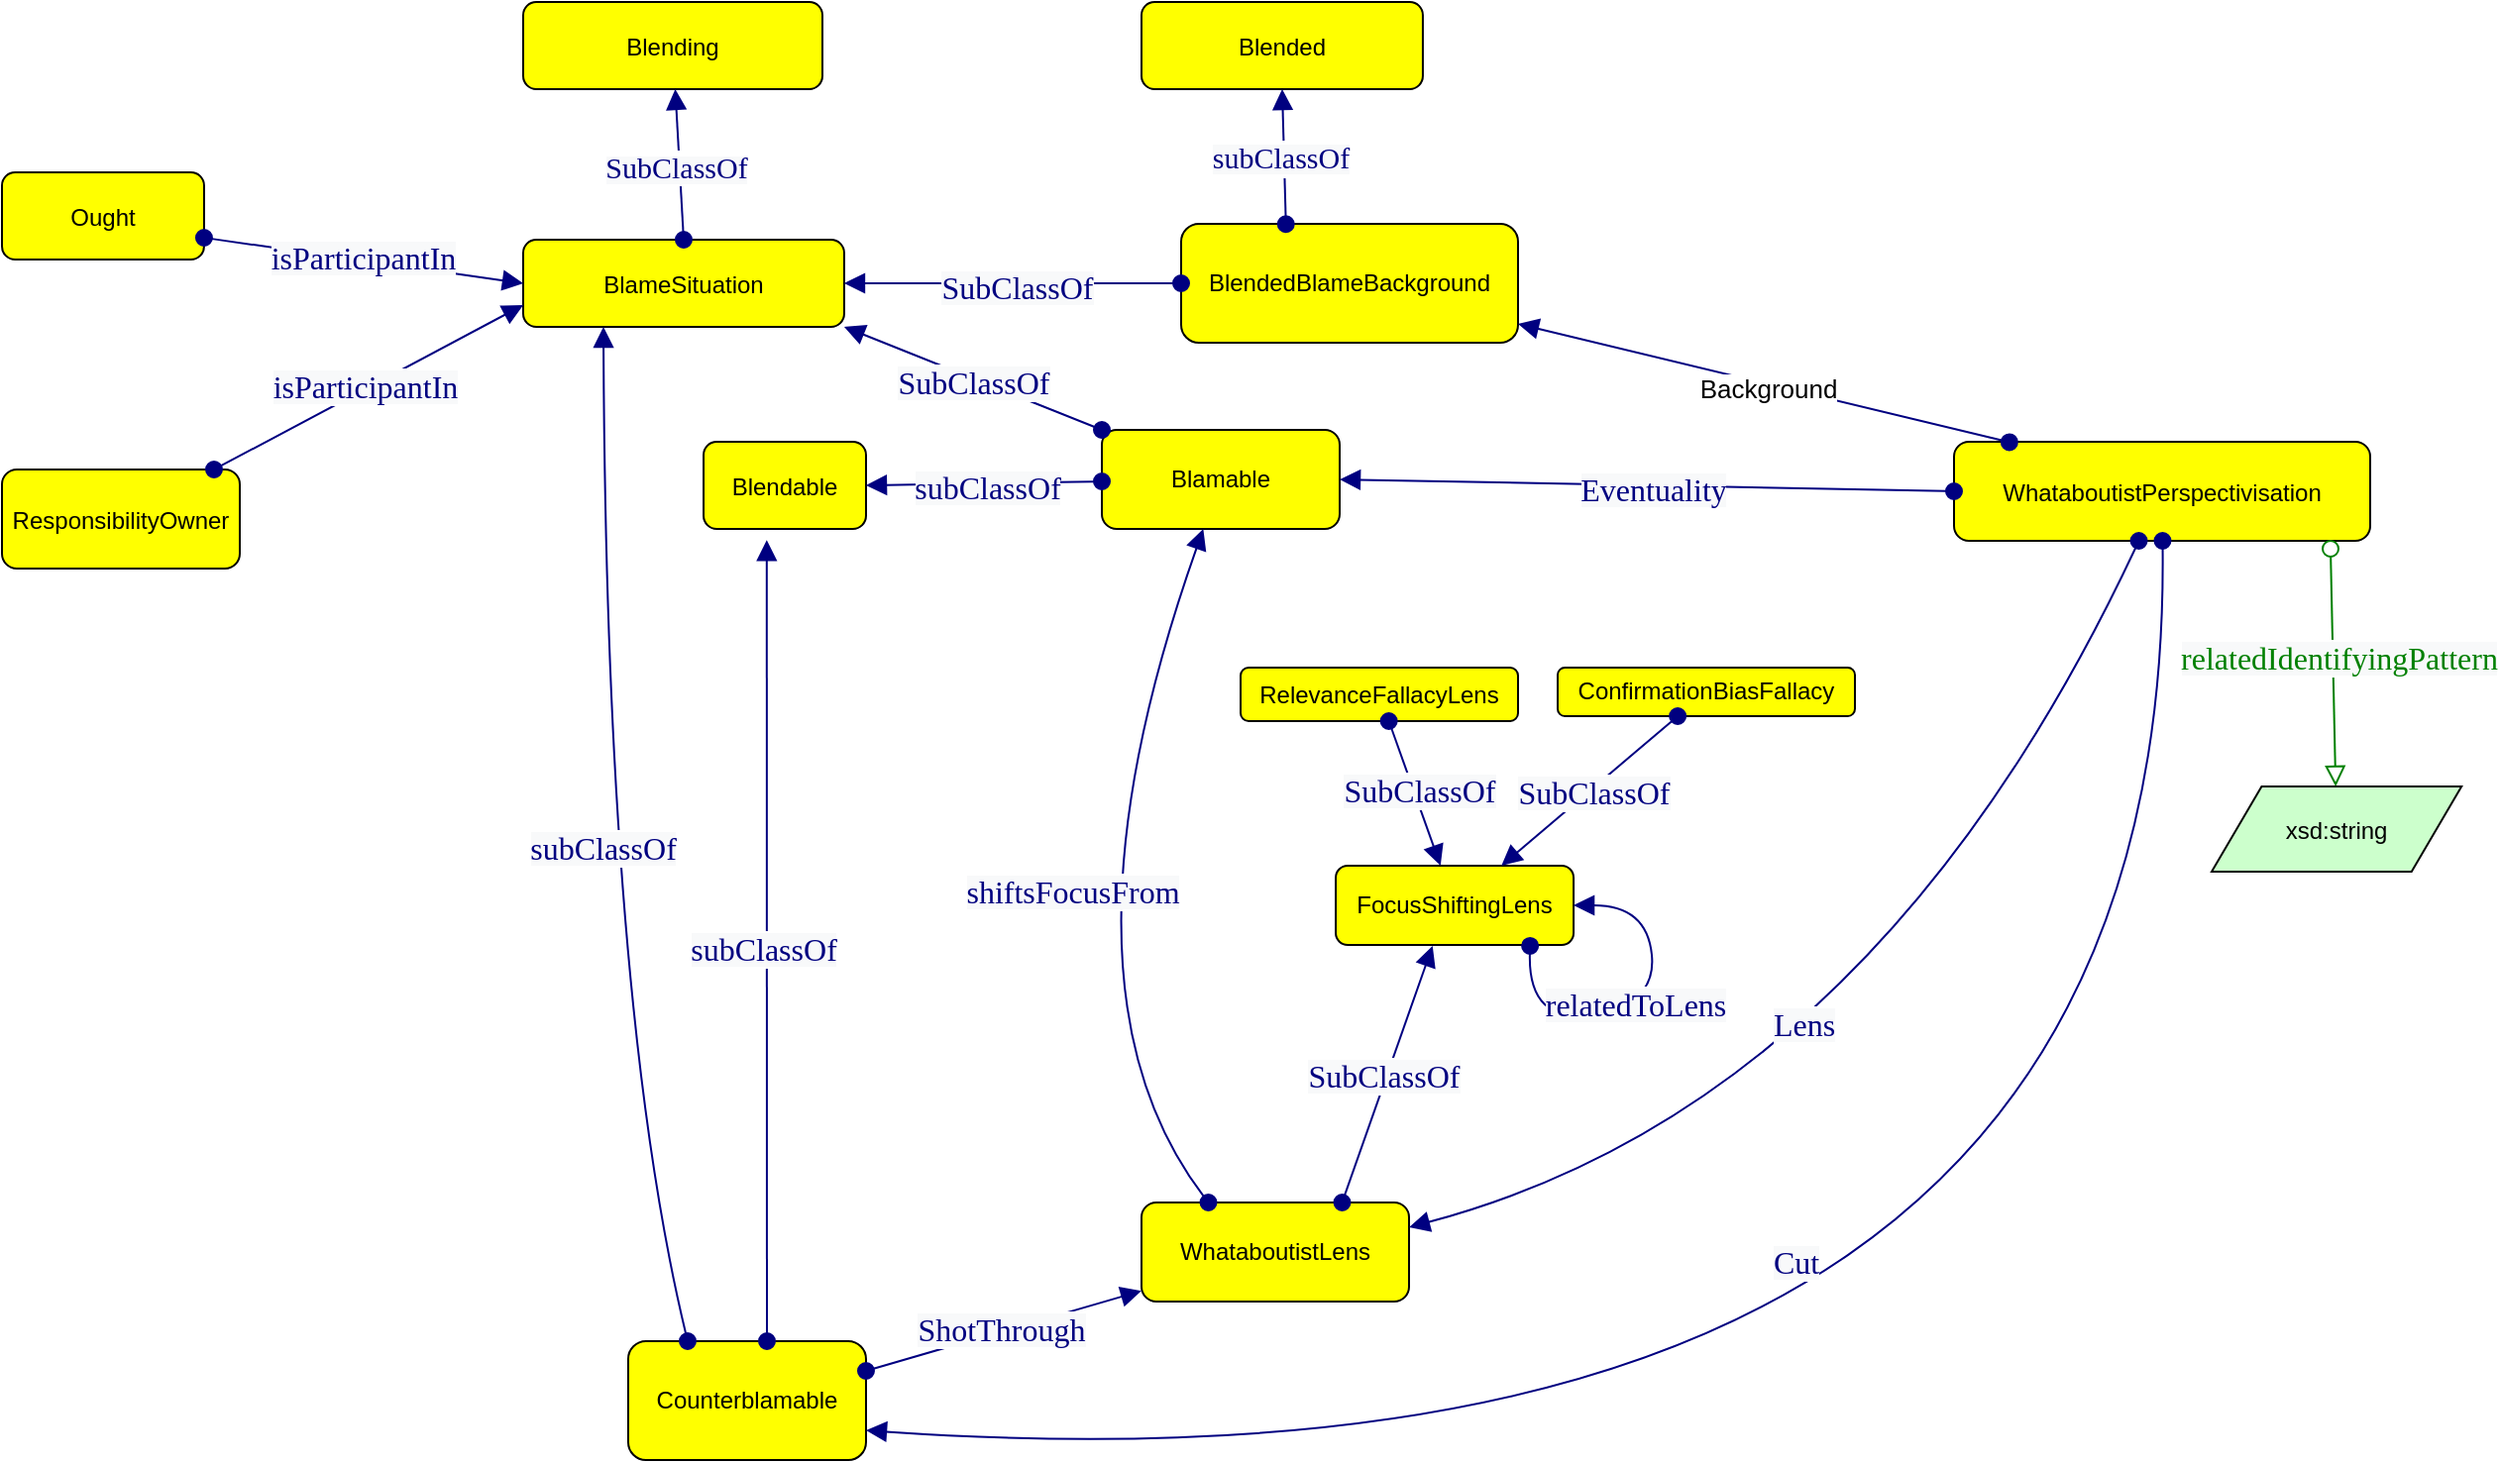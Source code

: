<mxfile version="24.4.9" type="device">
  <diagram id="R2lEEEUBdFMjLlhIrx00" name="Page-1">
    <mxGraphModel dx="2875" dy="1078" grid="0" gridSize="10" guides="1" tooltips="1" connect="1" arrows="1" fold="1" page="1" pageScale="1" pageWidth="850" pageHeight="1100" math="0" shadow="0" extFonts="Permanent Marker^https://fonts.googleapis.com/css?family=Permanent+Marker">
      <root>
        <mxCell id="0" />
        <mxCell id="1" parent="0" />
        <mxCell id="LlDNR6XAPYhluXSXyMA1-138" value="WhataboutistPerspectivisation" style="graphMlID=n4;shape=rect;rounded=1;arcsize=30;fillColor=#ffff00;strokeColor=#000000;strokeWidth=1.0" parent="1" vertex="1">
          <mxGeometry x="560" y="296" width="210" height="50" as="geometry" />
        </mxCell>
        <mxCell id="LlDNR6XAPYhluXSXyMA1-139" value="Counterblamable" style="whiteSpace=wrap;html=1;fillColor=#ffff00;strokeColor=#000000;rounded=1;strokeWidth=1;" parent="1" vertex="1">
          <mxGeometry x="-109.01" y="750" width="120" height="60" as="geometry" />
        </mxCell>
        <mxCell id="LlDNR6XAPYhluXSXyMA1-141" value="" style="graphMlID=e0;rounded=0;endArrow=block;strokeColor=#000080;strokeWidth=1.0;startArrow=oval;startFill=1;endFill=1;fontSize=12;startSize=8;endSize=8;curved=1;entryX=1;entryY=0.75;entryDx=0;entryDy=0;" parent="1" source="LlDNR6XAPYhluXSXyMA1-138" target="LlDNR6XAPYhluXSXyMA1-139" edge="1">
          <mxGeometry relative="1" as="geometry">
            <mxPoint x="390" y="310.082" as="sourcePoint" />
            <mxPoint x="650" y="650" as="targetPoint" />
            <Array as="points">
              <mxPoint x="670" y="840" />
            </Array>
          </mxGeometry>
        </mxCell>
        <mxCell id="LlDNR6XAPYhluXSXyMA1-230" value="&lt;span style=&quot;color: rgb(0, 0, 128); font-family: dialog; font-size: 16px; background-color: rgb(248, 249, 250);&quot;&gt;Cut&lt;/span&gt;" style="edgeLabel;html=1;align=center;verticalAlign=middle;resizable=0;points=[];fontSize=14;" parent="LlDNR6XAPYhluXSXyMA1-141" vertex="1" connectable="0">
          <mxGeometry x="0.2" y="-117" relative="1" as="geometry">
            <mxPoint as="offset" />
          </mxGeometry>
        </mxCell>
        <mxCell id="LlDNR6XAPYhluXSXyMA1-143" value="Blamable" style="whiteSpace=wrap;html=1;fillColor=#ffff00;strokeColor=#000000;rounded=1;strokeWidth=1;" parent="1" vertex="1">
          <mxGeometry x="130" y="290" width="120" height="50" as="geometry" />
        </mxCell>
        <mxCell id="LlDNR6XAPYhluXSXyMA1-144" value="" style="graphMlID=e0;rounded=0;endArrow=block;strokeColor=#000080;strokeWidth=1.0;startArrow=oval;startFill=1;endFill=1;fontSize=12;startSize=8;endSize=8;curved=1;entryX=1;entryY=0.5;entryDx=0;entryDy=0;exitX=0;exitY=0.5;exitDx=0;exitDy=0;" parent="1" source="LlDNR6XAPYhluXSXyMA1-138" target="LlDNR6XAPYhluXSXyMA1-143" edge="1">
          <mxGeometry relative="1" as="geometry">
            <mxPoint x="480" y="200" as="sourcePoint" />
            <mxPoint x="601" y="200" as="targetPoint" />
          </mxGeometry>
        </mxCell>
        <mxCell id="LlDNR6XAPYhluXSXyMA1-145" value="&lt;font face=&quot;dialog&quot; color=&quot;#000080&quot;&gt;&lt;span style=&quot;font-size: 16px; background-color: rgb(248, 249, 250);&quot;&gt;Eventuality&lt;/span&gt;&lt;/font&gt;" style="text;html=1;align=center;verticalAlign=middle;resizable=0;points=[];labelBackgroundColor=#ffffff;" parent="LlDNR6XAPYhluXSXyMA1-144" vertex="1" connectable="0">
          <mxGeometry x="-0.017" y="2" relative="1" as="geometry">
            <mxPoint as="offset" />
          </mxGeometry>
        </mxCell>
        <mxCell id="LlDNR6XAPYhluXSXyMA1-147" value="WhataboutistLens" style="whiteSpace=wrap;html=1;fillColor=#ffff00;strokeColor=#000000;rounded=1;strokeWidth=1;" parent="1" vertex="1">
          <mxGeometry x="150" y="680" width="135" height="50" as="geometry" />
        </mxCell>
        <mxCell id="LlDNR6XAPYhluXSXyMA1-148" value="" style="graphMlID=e0;rounded=0;endArrow=block;strokeColor=#000080;strokeWidth=1.0;startArrow=oval;startFill=1;endFill=1;fontSize=12;startSize=8;endSize=8;curved=1;entryX=1;entryY=0.25;entryDx=0;entryDy=0;" parent="1" source="LlDNR6XAPYhluXSXyMA1-138" target="LlDNR6XAPYhluXSXyMA1-147" edge="1">
          <mxGeometry relative="1" as="geometry">
            <mxPoint x="520" y="520" as="sourcePoint" />
            <mxPoint x="721" y="430" as="targetPoint" />
            <Array as="points">
              <mxPoint x="520" y="630" />
            </Array>
          </mxGeometry>
        </mxCell>
        <mxCell id="LlDNR6XAPYhluXSXyMA1-245" value="&lt;span style=&quot;color: rgb(0, 0, 128); font-family: dialog; font-size: 16px; background-color: rgb(248, 249, 250);&quot;&gt;Lens&lt;/span&gt;" style="edgeLabel;html=1;align=center;verticalAlign=middle;resizable=0;points=[];fontSize=12;" parent="LlDNR6XAPYhluXSXyMA1-148" vertex="1" connectable="0">
          <mxGeometry x="0.216" y="-48" relative="1" as="geometry">
            <mxPoint as="offset" />
          </mxGeometry>
        </mxCell>
        <mxCell id="LlDNR6XAPYhluXSXyMA1-151" value="" style="graphMlID=e0;rounded=0;endArrow=block;strokeColor=#000080;strokeWidth=1.0;startArrow=oval;startFill=1;endFill=1;fontSize=12;startSize=8;endSize=8;curved=1;exitX=1;exitY=0.25;exitDx=0;exitDy=0;" parent="1" source="LlDNR6XAPYhluXSXyMA1-139" target="LlDNR6XAPYhluXSXyMA1-147" edge="1">
          <mxGeometry relative="1" as="geometry">
            <mxPoint x="230" y="400" as="sourcePoint" />
            <mxPoint x="60" y="400" as="targetPoint" />
          </mxGeometry>
        </mxCell>
        <mxCell id="LlDNR6XAPYhluXSXyMA1-152" value="&lt;font face=&quot;dialog&quot; color=&quot;#000080&quot;&gt;&lt;span style=&quot;font-size: 16px; background-color: rgb(248, 249, 250);&quot;&gt;ShotThrough&lt;/span&gt;&lt;/font&gt;" style="text;html=1;align=center;verticalAlign=middle;resizable=0;points=[];labelBackgroundColor=#ffffff;" parent="LlDNR6XAPYhluXSXyMA1-151" vertex="1" connectable="0">
          <mxGeometry x="-0.017" y="2" relative="1" as="geometry">
            <mxPoint as="offset" />
          </mxGeometry>
        </mxCell>
        <mxCell id="LlDNR6XAPYhluXSXyMA1-153" value="Blendable" style="graphMlID=n4;shape=rect;rounded=1;arcsize=30;fillColor=#ffff00;strokeColor=#000000;strokeWidth=1.0" parent="1" vertex="1">
          <mxGeometry x="-70.98" y="296" width="81.968" height="44" as="geometry" />
        </mxCell>
        <mxCell id="LlDNR6XAPYhluXSXyMA1-156" value="BlameSituation" style="graphMlID=n4;shape=rect;rounded=1;arcsize=30;fillColor=#ffff00;strokeColor=#000000;strokeWidth=1.0" parent="1" vertex="1">
          <mxGeometry x="-162" y="194" width="161.97" height="44" as="geometry" />
        </mxCell>
        <mxCell id="LlDNR6XAPYhluXSXyMA1-157" value="BlendedBlameBackground" style="whiteSpace=wrap;html=1;fillColor=#ffff00;strokeColor=#000000;rounded=1;strokeWidth=1;" parent="1" vertex="1">
          <mxGeometry x="170" y="186" width="170" height="60" as="geometry" />
        </mxCell>
        <mxCell id="LlDNR6XAPYhluXSXyMA1-163" value="" style="graphMlID=e0;rounded=0;endArrow=block;strokeColor=#000080;strokeWidth=1.0;startArrow=oval;startFill=1;endFill=1;fontSize=12;startSize=8;endSize=8;curved=1;entryX=1;entryY=0.5;entryDx=0;entryDy=0;" parent="1" source="LlDNR6XAPYhluXSXyMA1-143" target="LlDNR6XAPYhluXSXyMA1-153" edge="1">
          <mxGeometry relative="1" as="geometry">
            <mxPoint x="131" y="204" as="sourcePoint" />
            <mxPoint x="130" y="160" as="targetPoint" />
          </mxGeometry>
        </mxCell>
        <mxCell id="LlDNR6XAPYhluXSXyMA1-164" value="&lt;span style=&quot;color: rgb(0 , 0 , 128) ; font-family: &amp;quot;dialog&amp;quot; ; font-size: 16px ; background-color: rgb(248 , 249 , 250)&quot;&gt;subClassOf&lt;/span&gt;" style="text;html=1;align=center;verticalAlign=middle;resizable=0;points=[];labelBackgroundColor=#ffffff;" parent="LlDNR6XAPYhluXSXyMA1-163" vertex="1" connectable="0">
          <mxGeometry x="-0.017" y="2" relative="1" as="geometry">
            <mxPoint as="offset" />
          </mxGeometry>
        </mxCell>
        <mxCell id="LlDNR6XAPYhluXSXyMA1-166" value="Blended" style="graphMlID=n4;shape=rect;rounded=1;arcsize=30;fillColor=#ffff00;strokeColor=#000000;strokeWidth=1.0" parent="1" vertex="1">
          <mxGeometry x="150.0" y="74" width="141.97" height="44" as="geometry" />
        </mxCell>
        <mxCell id="LlDNR6XAPYhluXSXyMA1-167" value="" style="graphMlID=e0;rounded=0;endArrow=block;strokeColor=#000080;strokeWidth=1.0;startArrow=oval;startFill=1;endFill=1;fontSize=12;startSize=8;endSize=8;curved=1;entryX=0.5;entryY=1;entryDx=0;entryDy=0;exitX=0.311;exitY=0.002;exitDx=0;exitDy=0;exitPerimeter=0;" parent="1" source="LlDNR6XAPYhluXSXyMA1-157" target="LlDNR6XAPYhluXSXyMA1-166" edge="1">
          <mxGeometry relative="1" as="geometry">
            <mxPoint x="210" y="110" as="sourcePoint" />
            <mxPoint x="271.97" y="118" as="targetPoint" />
          </mxGeometry>
        </mxCell>
        <mxCell id="LlDNR6XAPYhluXSXyMA1-168" value="&lt;span style=&quot;color: rgb(0, 0, 128); font-family: dialog; background-color: rgb(248, 249, 250);&quot;&gt;&lt;font style=&quot;font-size: 15px;&quot;&gt;subClassOf&lt;/font&gt;&lt;/span&gt;" style="text;html=1;align=center;verticalAlign=middle;resizable=0;points=[];labelBackgroundColor=#ffffff;fontSize=14;" parent="LlDNR6XAPYhluXSXyMA1-167" vertex="1" connectable="0">
          <mxGeometry x="-0.017" y="2" relative="1" as="geometry">
            <mxPoint as="offset" />
          </mxGeometry>
        </mxCell>
        <mxCell id="LlDNR6XAPYhluXSXyMA1-170" value="Blending" style="graphMlID=n4;shape=rect;rounded=1;arcsize=30;fillColor=#ffff00;strokeColor=#000000;strokeWidth=1.0" parent="1" vertex="1">
          <mxGeometry x="-162" y="74" width="150.99" height="44" as="geometry" />
        </mxCell>
        <mxCell id="LlDNR6XAPYhluXSXyMA1-171" value="" style="graphMlID=e0;rounded=0;endArrow=block;strokeColor=#000080;strokeWidth=1.0;startArrow=oval;startFill=1;endFill=1;fontSize=12;startSize=8;endSize=8;curved=1;exitX=0.5;exitY=0;exitDx=0;exitDy=0;" parent="1" source="LlDNR6XAPYhluXSXyMA1-156" target="LlDNR6XAPYhluXSXyMA1-170" edge="1">
          <mxGeometry relative="1" as="geometry">
            <mxPoint x="-138.925" y="-120" as="sourcePoint" />
            <mxPoint x="41" y="-150" as="targetPoint" />
          </mxGeometry>
        </mxCell>
        <mxCell id="LlDNR6XAPYhluXSXyMA1-172" value="&lt;span style=&quot;color: rgb(0, 0, 128); font-family: dialog; background-color: rgb(248, 249, 250);&quot;&gt;&lt;font style=&quot;font-size: 15px;&quot;&gt;SubClassOf&lt;/font&gt;&lt;/span&gt;" style="text;html=1;align=center;verticalAlign=middle;resizable=0;points=[];labelBackgroundColor=#ffffff;" parent="LlDNR6XAPYhluXSXyMA1-171" vertex="1" connectable="0">
          <mxGeometry x="-0.017" y="2" relative="1" as="geometry">
            <mxPoint as="offset" />
          </mxGeometry>
        </mxCell>
        <mxCell id="LlDNR6XAPYhluXSXyMA1-175" value="" style="graphMlID=e0;rounded=0;endArrow=block;strokeColor=#000080;strokeWidth=1.0;startArrow=oval;startFill=1;endFill=1;fontSize=12;startSize=8;endSize=8;curved=1;entryX=1;entryY=0.5;entryDx=0;entryDy=0;" parent="1" source="LlDNR6XAPYhluXSXyMA1-157" target="LlDNR6XAPYhluXSXyMA1-156" edge="1">
          <mxGeometry relative="1" as="geometry">
            <mxPoint x="40" y="-60" as="sourcePoint" />
            <mxPoint x="80" y="-50" as="targetPoint" />
          </mxGeometry>
        </mxCell>
        <mxCell id="LlDNR6XAPYhluXSXyMA1-176" value="&lt;span style=&quot;color: rgb(0 , 0 , 128) ; font-family: &amp;quot;dialog&amp;quot; ; font-size: 16px ; background-color: rgb(248 , 249 , 250)&quot;&gt;SubClassOf&lt;/span&gt;" style="text;html=1;align=center;verticalAlign=middle;resizable=0;points=[];labelBackgroundColor=#ffffff;" parent="LlDNR6XAPYhluXSXyMA1-175" vertex="1" connectable="0">
          <mxGeometry x="-0.017" y="2" relative="1" as="geometry">
            <mxPoint as="offset" />
          </mxGeometry>
        </mxCell>
        <mxCell id="LlDNR6XAPYhluXSXyMA1-177" value="" style="graphMlID=e0;rounded=0;endArrow=block;strokeColor=#000080;strokeWidth=1.0;startArrow=oval;startFill=1;endFill=1;fontSize=12;startSize=8;endSize=8;curved=1;entryX=0.389;entryY=1.128;entryDx=0;entryDy=0;entryPerimeter=0;" parent="1" source="LlDNR6XAPYhluXSXyMA1-139" target="LlDNR6XAPYhluXSXyMA1-153" edge="1">
          <mxGeometry relative="1" as="geometry">
            <mxPoint x="138" y="275" as="sourcePoint" />
            <mxPoint y="260" as="targetPoint" />
            <Array as="points">
              <mxPoint x="-39" y="750" />
            </Array>
          </mxGeometry>
        </mxCell>
        <mxCell id="LlDNR6XAPYhluXSXyMA1-178" value="&lt;span style=&quot;color: rgb(0 , 0 , 128) ; font-family: &amp;quot;dialog&amp;quot; ; font-size: 16px ; background-color: rgb(248 , 249 , 250)&quot;&gt;subClassOf&lt;/span&gt;" style="text;html=1;align=center;verticalAlign=middle;resizable=0;points=[];labelBackgroundColor=#ffffff;" parent="LlDNR6XAPYhluXSXyMA1-177" vertex="1" connectable="0">
          <mxGeometry x="-0.017" y="2" relative="1" as="geometry">
            <mxPoint as="offset" />
          </mxGeometry>
        </mxCell>
        <mxCell id="LlDNR6XAPYhluXSXyMA1-186" value="" style="graphMlID=e0;rounded=0;endArrow=block;strokeColor=#000080;strokeWidth=1.0;startArrow=oval;startFill=1;endFill=1;fontSize=12;startSize=8;endSize=8;curved=1;entryX=0.407;entryY=1.011;entryDx=0;entryDy=0;exitX=0.75;exitY=0;exitDx=0;exitDy=0;entryPerimeter=0;" parent="1" source="LlDNR6XAPYhluXSXyMA1-147" target="LlDNR6XAPYhluXSXyMA1-188" edge="1">
          <mxGeometry relative="1" as="geometry">
            <mxPoint x="400" y="-70" as="sourcePoint" />
            <mxPoint x="530" y="-50" as="targetPoint" />
          </mxGeometry>
        </mxCell>
        <mxCell id="LlDNR6XAPYhluXSXyMA1-187" value="&lt;font face=&quot;dialog&quot; color=&quot;#000080&quot;&gt;&lt;span style=&quot;font-size: 16px; background-color: rgb(248, 249, 250);&quot;&gt;SubClassOf&lt;/span&gt;&lt;/font&gt;" style="text;html=1;align=center;verticalAlign=middle;resizable=0;points=[];labelBackgroundColor=#ffffff;" parent="LlDNR6XAPYhluXSXyMA1-186" vertex="1" connectable="0">
          <mxGeometry x="-0.017" y="2" relative="1" as="geometry">
            <mxPoint as="offset" />
          </mxGeometry>
        </mxCell>
        <mxCell id="LlDNR6XAPYhluXSXyMA1-188" value="FocusShiftingLens" style="whiteSpace=wrap;html=1;fillColor=#ffff00;strokeColor=#000000;rounded=1;strokeWidth=1;" parent="1" vertex="1">
          <mxGeometry x="248.03" y="510" width="120" height="40" as="geometry" />
        </mxCell>
        <mxCell id="LlDNR6XAPYhluXSXyMA1-189" value="RelevanceFallacyLens" style="whiteSpace=wrap;html=1;fillColor=#ffff00;strokeColor=#000000;rounded=1;strokeWidth=1;" parent="1" vertex="1">
          <mxGeometry x="200" y="410" width="140" height="27" as="geometry" />
        </mxCell>
        <mxCell id="LlDNR6XAPYhluXSXyMA1-190" value="" style="graphMlID=e0;rounded=0;endArrow=block;strokeColor=#000080;strokeWidth=1.0;startArrow=oval;startFill=1;endFill=1;fontSize=12;startSize=8;endSize=8;curved=1;" parent="1" source="LlDNR6XAPYhluXSXyMA1-189" target="LlDNR6XAPYhluXSXyMA1-188" edge="1">
          <mxGeometry relative="1" as="geometry">
            <mxPoint x="270" y="-270" as="sourcePoint" />
            <mxPoint x="400" y="-250" as="targetPoint" />
          </mxGeometry>
        </mxCell>
        <mxCell id="LlDNR6XAPYhluXSXyMA1-191" value="&lt;font face=&quot;dialog&quot; color=&quot;#000080&quot;&gt;&lt;span style=&quot;font-size: 16px; background-color: rgb(248, 249, 250);&quot;&gt;SubClassOf&lt;/span&gt;&lt;/font&gt;" style="text;html=1;align=center;verticalAlign=middle;resizable=0;points=[];labelBackgroundColor=#ffffff;" parent="LlDNR6XAPYhluXSXyMA1-190" vertex="1" connectable="0">
          <mxGeometry x="-0.017" y="2" relative="1" as="geometry">
            <mxPoint as="offset" />
          </mxGeometry>
        </mxCell>
        <mxCell id="LlDNR6XAPYhluXSXyMA1-192" value="ConfirmationBiasFallacy" style="whiteSpace=wrap;html=1;fillColor=#ffff00;strokeColor=#000000;rounded=1;strokeWidth=1;" parent="1" vertex="1">
          <mxGeometry x="360" y="410" width="150" height="24.5" as="geometry" />
        </mxCell>
        <mxCell id="LlDNR6XAPYhluXSXyMA1-193" value="" style="graphMlID=e0;rounded=0;endArrow=block;strokeColor=#000080;strokeWidth=1.0;startArrow=oval;startFill=1;endFill=1;fontSize=12;startSize=8;endSize=8;curved=1;" parent="1" source="LlDNR6XAPYhluXSXyMA1-192" target="LlDNR6XAPYhluXSXyMA1-188" edge="1">
          <mxGeometry relative="1" as="geometry">
            <mxPoint x="590" y="-320" as="sourcePoint" />
            <mxPoint x="780" y="-142" as="targetPoint" />
          </mxGeometry>
        </mxCell>
        <mxCell id="LlDNR6XAPYhluXSXyMA1-194" value="&lt;font face=&quot;dialog&quot; color=&quot;#000080&quot;&gt;&lt;span style=&quot;font-size: 16px; background-color: rgb(248, 249, 250);&quot;&gt;SubClassOf&lt;/span&gt;&lt;/font&gt;" style="text;html=1;align=center;verticalAlign=middle;resizable=0;points=[];labelBackgroundColor=#ffffff;" parent="LlDNR6XAPYhluXSXyMA1-193" vertex="1" connectable="0">
          <mxGeometry x="-0.017" y="2" relative="1" as="geometry">
            <mxPoint as="offset" />
          </mxGeometry>
        </mxCell>
        <mxCell id="LlDNR6XAPYhluXSXyMA1-195" value="" style="graphMlID=e0;rounded=0;endArrow=block;strokeColor=#000080;strokeWidth=1.0;startArrow=oval;startFill=1;endFill=1;fontSize=12;startSize=8;endSize=8;curved=1;exitX=0.133;exitY=0.004;exitDx=0;exitDy=0;exitPerimeter=0;" parent="1" source="LlDNR6XAPYhluXSXyMA1-138" target="LlDNR6XAPYhluXSXyMA1-157" edge="1">
          <mxGeometry relative="1" as="geometry">
            <mxPoint x="700" y="300" as="sourcePoint" />
            <mxPoint x="720" y="-70" as="targetPoint" />
          </mxGeometry>
        </mxCell>
        <mxCell id="LlDNR6XAPYhluXSXyMA1-196" value="Background" style="text;html=1;align=center;verticalAlign=middle;resizable=0;points=[];labelBackgroundColor=#ffffff;fontSize=13;" parent="LlDNR6XAPYhluXSXyMA1-195" vertex="1" connectable="0">
          <mxGeometry x="-0.017" y="2" relative="1" as="geometry">
            <mxPoint as="offset" />
          </mxGeometry>
        </mxCell>
        <mxCell id="LlDNR6XAPYhluXSXyMA1-199" value="" style="graphMlID=e0;rounded=0;endArrow=block;strokeColor=#000080;strokeWidth=1.0;startArrow=oval;startFill=1;endFill=1;fontSize=12;startSize=8;endSize=8;curved=1;entryX=0.25;entryY=1;entryDx=0;entryDy=0;exitX=0.25;exitY=0;exitDx=0;exitDy=0;" parent="1" source="LlDNR6XAPYhluXSXyMA1-139" target="LlDNR6XAPYhluXSXyMA1-156" edge="1">
          <mxGeometry relative="1" as="geometry">
            <mxPoint x="-90" y="700" as="sourcePoint" />
            <mxPoint x="-174" y="172" as="targetPoint" />
            <Array as="points">
              <mxPoint x="-120" y="580" />
            </Array>
          </mxGeometry>
        </mxCell>
        <mxCell id="LlDNR6XAPYhluXSXyMA1-200" value="&lt;span style=&quot;color: rgb(0 , 0 , 128) ; font-family: &amp;quot;dialog&amp;quot; ; font-size: 16px ; background-color: rgb(248 , 249 , 250)&quot;&gt;subClassOf&lt;/span&gt;" style="text;html=1;align=center;verticalAlign=middle;resizable=0;points=[];labelBackgroundColor=#ffffff;" parent="LlDNR6XAPYhluXSXyMA1-199" vertex="1" connectable="0">
          <mxGeometry x="-0.017" y="2" relative="1" as="geometry">
            <mxPoint as="offset" />
          </mxGeometry>
        </mxCell>
        <mxCell id="LlDNR6XAPYhluXSXyMA1-211" value="" style="graphMlID=e2;rounded=0;endArrow=block;strokeColor=#008000;strokeWidth=1.0;startArrow=oval;startFill=0;endFill=0;fontSize=12;startSize=8;endSize=8;curved=1;" parent="1" target="LlDNR6XAPYhluXSXyMA1-214" edge="1">
          <mxGeometry relative="1" as="geometry">
            <mxPoint x="750" y="350" as="sourcePoint" />
            <mxPoint x="810" y="470" as="targetPoint" />
          </mxGeometry>
        </mxCell>
        <mxCell id="LlDNR6XAPYhluXSXyMA1-212" value="&lt;span style=&quot;color: rgb(0 , 128 , 0) ; font-family: &amp;quot;dialog&amp;quot; ; font-size: 16px ; background-color: rgb(248 , 249 , 250)&quot;&gt;relatedIdentifyingPattern&lt;/span&gt;" style="text;html=1;align=center;verticalAlign=middle;resizable=0;points=[];labelBackgroundColor=#ffffff;" parent="LlDNR6XAPYhluXSXyMA1-211" vertex="1" connectable="0">
          <mxGeometry x="-0.09" y="3" relative="1" as="geometry">
            <mxPoint as="offset" />
          </mxGeometry>
        </mxCell>
        <mxCell id="LlDNR6XAPYhluXSXyMA1-214" value="xsd:string" style="graphMlID=n6;shape=parallelogram;fillColor=#ccffcc;strokeColor=#000000;strokeWidth=1.0" parent="1" vertex="1">
          <mxGeometry x="690" y="470" width="126.095" height="43" as="geometry" />
        </mxCell>
        <mxCell id="LlDNR6XAPYhluXSXyMA1-219" value="" style="graphMlID=e0;rounded=0;endArrow=block;strokeColor=#000080;strokeWidth=1.0;startArrow=oval;startFill=1;endFill=1;fontSize=12;startSize=8;endSize=8;curved=1;exitX=0.25;exitY=0;exitDx=0;exitDy=0;" parent="1" source="LlDNR6XAPYhluXSXyMA1-147" target="LlDNR6XAPYhluXSXyMA1-143" edge="1">
          <mxGeometry relative="1" as="geometry">
            <mxPoint x="290" y="640" as="sourcePoint" />
            <mxPoint x="249" y="484" as="targetPoint" />
            <Array as="points">
              <mxPoint x="100" y="570" />
            </Array>
          </mxGeometry>
        </mxCell>
        <mxCell id="LlDNR6XAPYhluXSXyMA1-220" value="&lt;span style=&quot;color: rgb(0 , 0 , 128) ; font-family: &amp;quot;dialog&amp;quot; ; font-size: 16px ; background-color: rgb(248 , 249 , 250)&quot;&gt;shiftsFocusFrom&lt;/span&gt;" style="text;html=1;align=center;verticalAlign=middle;resizable=0;points=[];labelBackgroundColor=#ffffff;" parent="LlDNR6XAPYhluXSXyMA1-219" vertex="1" connectable="0">
          <mxGeometry x="-0.017" y="2" relative="1" as="geometry">
            <mxPoint as="offset" />
          </mxGeometry>
        </mxCell>
        <mxCell id="LlDNR6XAPYhluXSXyMA1-222" value="ResponsibilityOwner" style="graphMlID=n4;shape=rect;rounded=1;arcsize=30;fillColor=#ffff00;strokeColor=#000000;strokeWidth=1.0" parent="1" vertex="1">
          <mxGeometry x="-425" y="310" width="120" height="50" as="geometry" />
        </mxCell>
        <mxCell id="LlDNR6XAPYhluXSXyMA1-224" value="Ought" style="graphMlID=n4;shape=rect;rounded=1;arcsize=30;fillColor=#ffff00;strokeColor=#000000;strokeWidth=1.0" parent="1" vertex="1">
          <mxGeometry x="-425" y="160" width="101.97" height="44" as="geometry" />
        </mxCell>
        <mxCell id="LlDNR6XAPYhluXSXyMA1-225" value="" style="graphMlID=e0;rounded=0;endArrow=block;strokeColor=#000080;strokeWidth=1.0;startArrow=oval;startFill=1;endFill=1;fontSize=12;startSize=8;endSize=8;curved=1;entryX=0;entryY=0.75;entryDx=0;entryDy=0;" parent="1" source="LlDNR6XAPYhluXSXyMA1-222" target="LlDNR6XAPYhluXSXyMA1-156" edge="1">
          <mxGeometry relative="1" as="geometry">
            <mxPoint x="-300" y="370.082" as="sourcePoint" />
            <mxPoint x="-149" y="370" as="targetPoint" />
          </mxGeometry>
        </mxCell>
        <mxCell id="LlDNR6XAPYhluXSXyMA1-226" value="&lt;span style=&quot;color: rgb(0 , 0 , 128) ; font-family: &amp;quot;dialog&amp;quot; ; font-size: 16px ; background-color: rgb(248 , 249 , 250)&quot;&gt;isParticipantIn&lt;/span&gt;" style="text;html=1;align=center;verticalAlign=middle;resizable=0;points=[];labelBackgroundColor=#ffffff;" parent="LlDNR6XAPYhluXSXyMA1-225" vertex="1" connectable="0">
          <mxGeometry x="-0.017" y="2" relative="1" as="geometry">
            <mxPoint as="offset" />
          </mxGeometry>
        </mxCell>
        <mxCell id="LlDNR6XAPYhluXSXyMA1-227" value="" style="graphMlID=e0;rounded=0;endArrow=block;strokeColor=#000080;strokeWidth=1.0;startArrow=oval;startFill=1;endFill=1;fontSize=12;startSize=8;endSize=8;curved=1;exitX=1;exitY=0.75;exitDx=0;exitDy=0;entryX=0;entryY=0.5;entryDx=0;entryDy=0;" parent="1" source="LlDNR6XAPYhluXSXyMA1-224" target="LlDNR6XAPYhluXSXyMA1-156" edge="1">
          <mxGeometry relative="1" as="geometry">
            <mxPoint x="-240" y="450" as="sourcePoint" />
            <mxPoint x="-89" y="449.918" as="targetPoint" />
          </mxGeometry>
        </mxCell>
        <mxCell id="LlDNR6XAPYhluXSXyMA1-228" value="&lt;span style=&quot;color: rgb(0 , 0 , 128) ; font-family: &amp;quot;dialog&amp;quot; ; font-size: 16px ; background-color: rgb(248 , 249 , 250)&quot;&gt;isParticipantIn&lt;/span&gt;" style="text;html=1;align=center;verticalAlign=middle;resizable=0;points=[];labelBackgroundColor=#ffffff;" parent="LlDNR6XAPYhluXSXyMA1-227" vertex="1" connectable="0">
          <mxGeometry x="-0.017" y="2" relative="1" as="geometry">
            <mxPoint as="offset" />
          </mxGeometry>
        </mxCell>
        <mxCell id="LlDNR6XAPYhluXSXyMA1-233" style="edgeStyle=none;curved=1;rounded=0;orthogonalLoop=1;jettySize=auto;html=1;exitX=0.75;exitY=1;exitDx=0;exitDy=0;fontSize=12;startSize=8;endSize=8;" parent="1" source="LlDNR6XAPYhluXSXyMA1-188" target="LlDNR6XAPYhluXSXyMA1-188" edge="1">
          <mxGeometry relative="1" as="geometry" />
        </mxCell>
        <mxCell id="LlDNR6XAPYhluXSXyMA1-234" style="edgeStyle=none;curved=1;rounded=0;orthogonalLoop=1;jettySize=auto;html=1;exitX=0.25;exitY=1;exitDx=0;exitDy=0;fontSize=12;startSize=8;endSize=8;" parent="1" source="LlDNR6XAPYhluXSXyMA1-153" target="LlDNR6XAPYhluXSXyMA1-153" edge="1">
          <mxGeometry relative="1" as="geometry" />
        </mxCell>
        <mxCell id="LlDNR6XAPYhluXSXyMA1-240" value="" style="graphMlID=e0;rounded=0;endArrow=block;strokeColor=#000080;strokeWidth=1.0;startArrow=oval;startFill=1;endFill=1;fontSize=12;startSize=8;endSize=8;curved=1;exitX=0.817;exitY=1.012;exitDx=0;exitDy=0;exitPerimeter=0;" parent="1" source="LlDNR6XAPYhluXSXyMA1-188" target="LlDNR6XAPYhluXSXyMA1-188" edge="1">
          <mxGeometry relative="1" as="geometry">
            <mxPoint x="351.07" y="549.44" as="sourcePoint" />
            <mxPoint x="373.03" y="530" as="targetPoint" />
            <Array as="points">
              <mxPoint x="345" y="590" />
              <mxPoint x="410" y="580" />
              <mxPoint x="405" y="530" />
            </Array>
          </mxGeometry>
        </mxCell>
        <mxCell id="LlDNR6XAPYhluXSXyMA1-241" value="&lt;span style=&quot;color: rgb(0 , 0 , 128) ; font-family: &amp;quot;dialog&amp;quot; ; font-size: 16px ; background-color: rgb(248 , 249 , 250)&quot;&gt;relatedToLens&lt;/span&gt;" style="text;html=1;align=center;verticalAlign=middle;resizable=0;points=[];labelBackgroundColor=#ffffff;" parent="LlDNR6XAPYhluXSXyMA1-240" vertex="1" connectable="0">
          <mxGeometry x="-0.017" y="2" relative="1" as="geometry">
            <mxPoint as="offset" />
          </mxGeometry>
        </mxCell>
        <mxCell id="LlDNR6XAPYhluXSXyMA1-246" value="" style="graphMlID=e0;rounded=0;endArrow=block;strokeColor=#000080;strokeWidth=1.0;startArrow=oval;startFill=1;endFill=1;fontSize=12;startSize=8;endSize=8;curved=1;entryX=1;entryY=1;entryDx=0;entryDy=0;exitX=0;exitY=0;exitDx=0;exitDy=0;" parent="1" source="LlDNR6XAPYhluXSXyMA1-143" target="LlDNR6XAPYhluXSXyMA1-156" edge="1">
          <mxGeometry relative="1" as="geometry">
            <mxPoint x="130" y="260" as="sourcePoint" />
            <mxPoint x="-40" y="260" as="targetPoint" />
          </mxGeometry>
        </mxCell>
        <mxCell id="LlDNR6XAPYhluXSXyMA1-247" value="&lt;span style=&quot;color: rgb(0 , 0 , 128) ; font-family: &amp;quot;dialog&amp;quot; ; font-size: 16px ; background-color: rgb(248 , 249 , 250)&quot;&gt;SubClassOf&lt;/span&gt;" style="text;html=1;align=center;verticalAlign=middle;resizable=0;points=[];labelBackgroundColor=#ffffff;" parent="LlDNR6XAPYhluXSXyMA1-246" vertex="1" connectable="0">
          <mxGeometry x="-0.017" y="2" relative="1" as="geometry">
            <mxPoint as="offset" />
          </mxGeometry>
        </mxCell>
      </root>
    </mxGraphModel>
  </diagram>
</mxfile>
